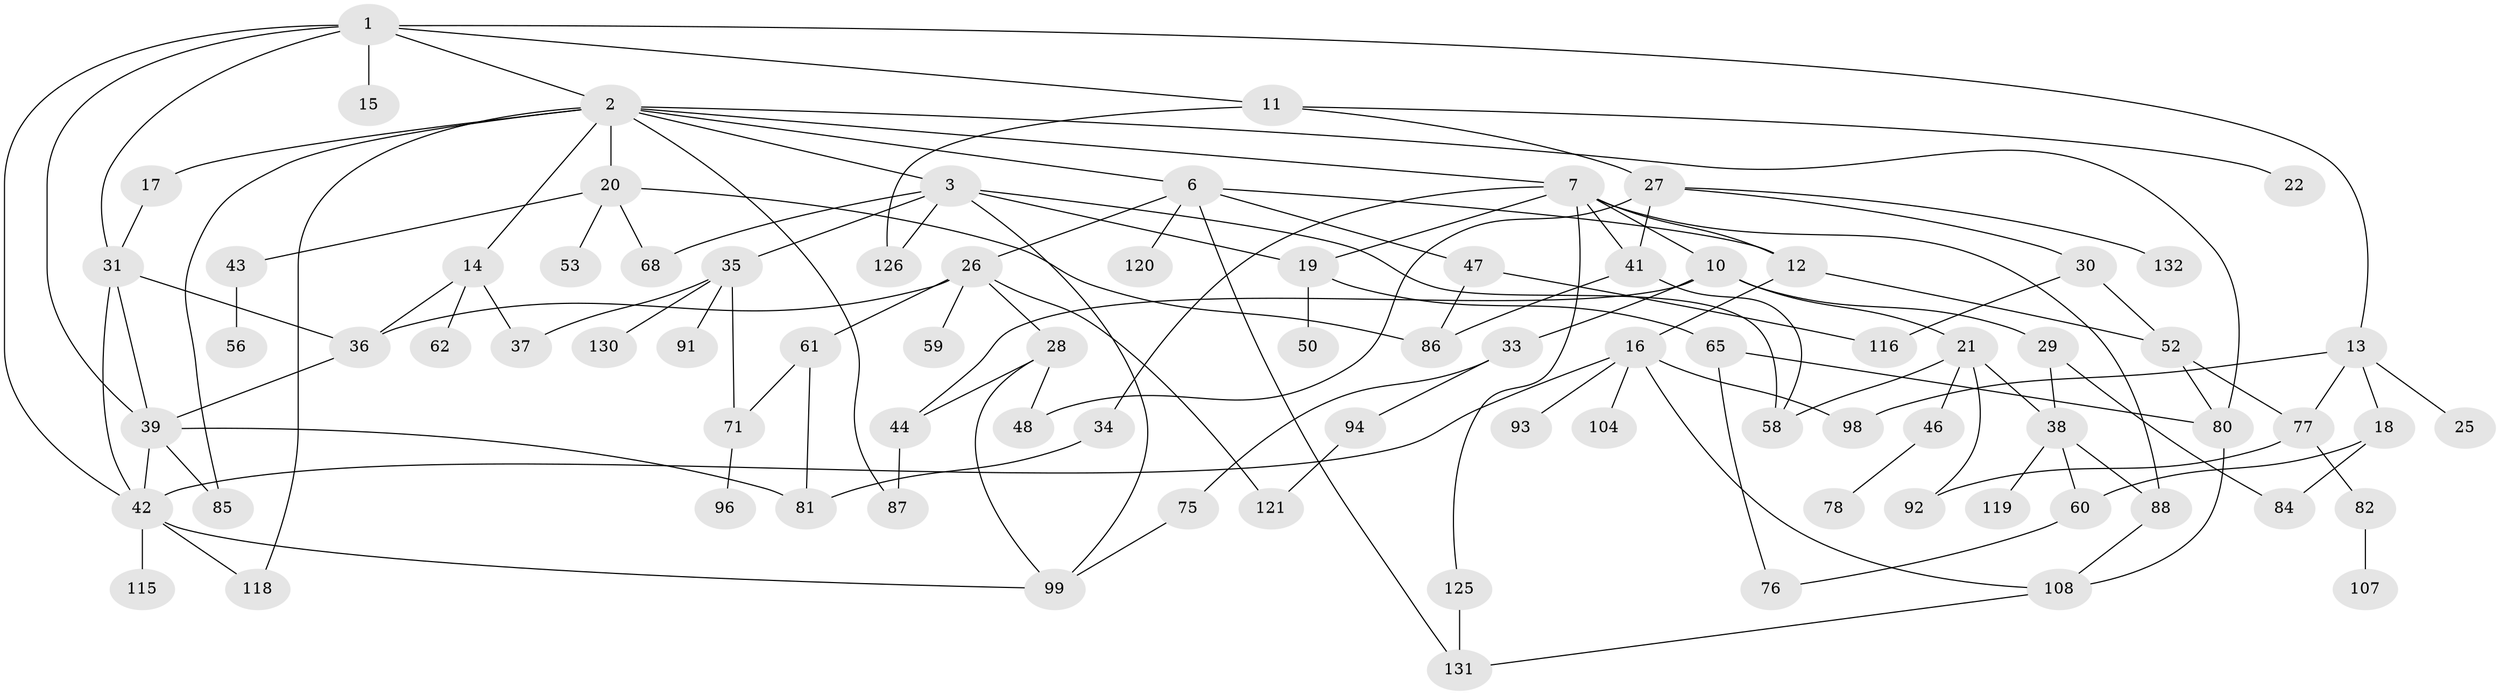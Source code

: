 // Generated by graph-tools (version 1.1) at 2025/51/02/27/25 19:51:36]
// undirected, 84 vertices, 129 edges
graph export_dot {
graph [start="1"]
  node [color=gray90,style=filled];
  1 [super="+129"];
  2 [super="+4"];
  3 [super="+5"];
  6 [super="+9"];
  7 [super="+8"];
  10 [super="+24"];
  11;
  12 [super="+32"];
  13 [super="+74"];
  14 [super="+45"];
  15;
  16 [super="+23"];
  17;
  18 [super="+67"];
  19 [super="+55"];
  20 [super="+110"];
  21 [super="+54"];
  22;
  25;
  26 [super="+101"];
  27 [super="+122"];
  28;
  29 [super="+63"];
  30 [super="+66"];
  31 [super="+51"];
  33 [super="+64"];
  34 [super="+73"];
  35 [super="+72"];
  36 [super="+79"];
  37;
  38 [super="+40"];
  39 [super="+83"];
  41 [super="+70"];
  42 [super="+97"];
  43 [super="+113"];
  44 [super="+57"];
  46 [super="+95"];
  47 [super="+69"];
  48 [super="+49"];
  50;
  52 [super="+114"];
  53 [super="+109"];
  56;
  58 [super="+89"];
  59;
  60 [super="+112"];
  61 [super="+111"];
  62;
  65;
  68 [super="+102"];
  71 [super="+103"];
  75;
  76;
  77 [super="+124"];
  78;
  80 [super="+100"];
  81;
  82;
  84;
  85;
  86;
  87;
  88 [super="+90"];
  91;
  92 [super="+117"];
  93 [super="+106"];
  94;
  96;
  98;
  99 [super="+128"];
  104 [super="+105"];
  107;
  108 [super="+123"];
  115;
  116;
  118;
  119;
  120;
  121 [super="+127"];
  125;
  126;
  130;
  131;
  132;
  1 -- 2;
  1 -- 11;
  1 -- 13;
  1 -- 15;
  1 -- 42;
  1 -- 39;
  1 -- 31;
  2 -- 3;
  2 -- 6;
  2 -- 7;
  2 -- 20;
  2 -- 87;
  2 -- 118;
  2 -- 85;
  2 -- 17;
  2 -- 14;
  2 -- 80;
  3 -- 35;
  3 -- 58;
  3 -- 68;
  3 -- 126;
  3 -- 99;
  3 -- 19;
  6 -- 47;
  6 -- 12;
  6 -- 120;
  6 -- 26;
  6 -- 131;
  7 -- 41;
  7 -- 88;
  7 -- 19;
  7 -- 34;
  7 -- 10;
  7 -- 12;
  7 -- 125;
  10 -- 21;
  10 -- 29;
  10 -- 33;
  10 -- 44;
  11 -- 22;
  11 -- 27;
  11 -- 126;
  12 -- 16;
  12 -- 52;
  13 -- 18;
  13 -- 25;
  13 -- 98;
  13 -- 77;
  14 -- 62;
  14 -- 37;
  14 -- 36;
  16 -- 93;
  16 -- 42;
  16 -- 98;
  16 -- 108;
  16 -- 104;
  17 -- 31;
  18 -- 84;
  18 -- 60;
  19 -- 50;
  19 -- 65;
  20 -- 43;
  20 -- 53;
  20 -- 86;
  20 -- 68;
  21 -- 38;
  21 -- 46;
  21 -- 92;
  21 -- 58;
  26 -- 28;
  26 -- 59;
  26 -- 61;
  26 -- 121;
  26 -- 36;
  27 -- 30;
  27 -- 48;
  27 -- 41;
  27 -- 132;
  28 -- 48;
  28 -- 99;
  28 -- 44;
  29 -- 84;
  29 -- 38;
  30 -- 116;
  30 -- 52;
  31 -- 36;
  31 -- 42;
  31 -- 39;
  33 -- 94;
  33 -- 75;
  34 -- 81;
  35 -- 37;
  35 -- 91;
  35 -- 130;
  35 -- 71;
  36 -- 39;
  38 -- 60;
  38 -- 119;
  38 -- 88;
  39 -- 85;
  39 -- 81;
  39 -- 42;
  41 -- 58;
  41 -- 86;
  42 -- 99;
  42 -- 115;
  42 -- 118;
  43 -- 56;
  44 -- 87;
  46 -- 78;
  47 -- 86;
  47 -- 116;
  52 -- 80;
  52 -- 77;
  60 -- 76;
  61 -- 71;
  61 -- 81;
  65 -- 76;
  65 -- 80;
  71 -- 96;
  75 -- 99;
  77 -- 82;
  77 -- 92;
  80 -- 108;
  82 -- 107;
  88 -- 108;
  94 -- 121;
  108 -- 131;
  125 -- 131;
}
